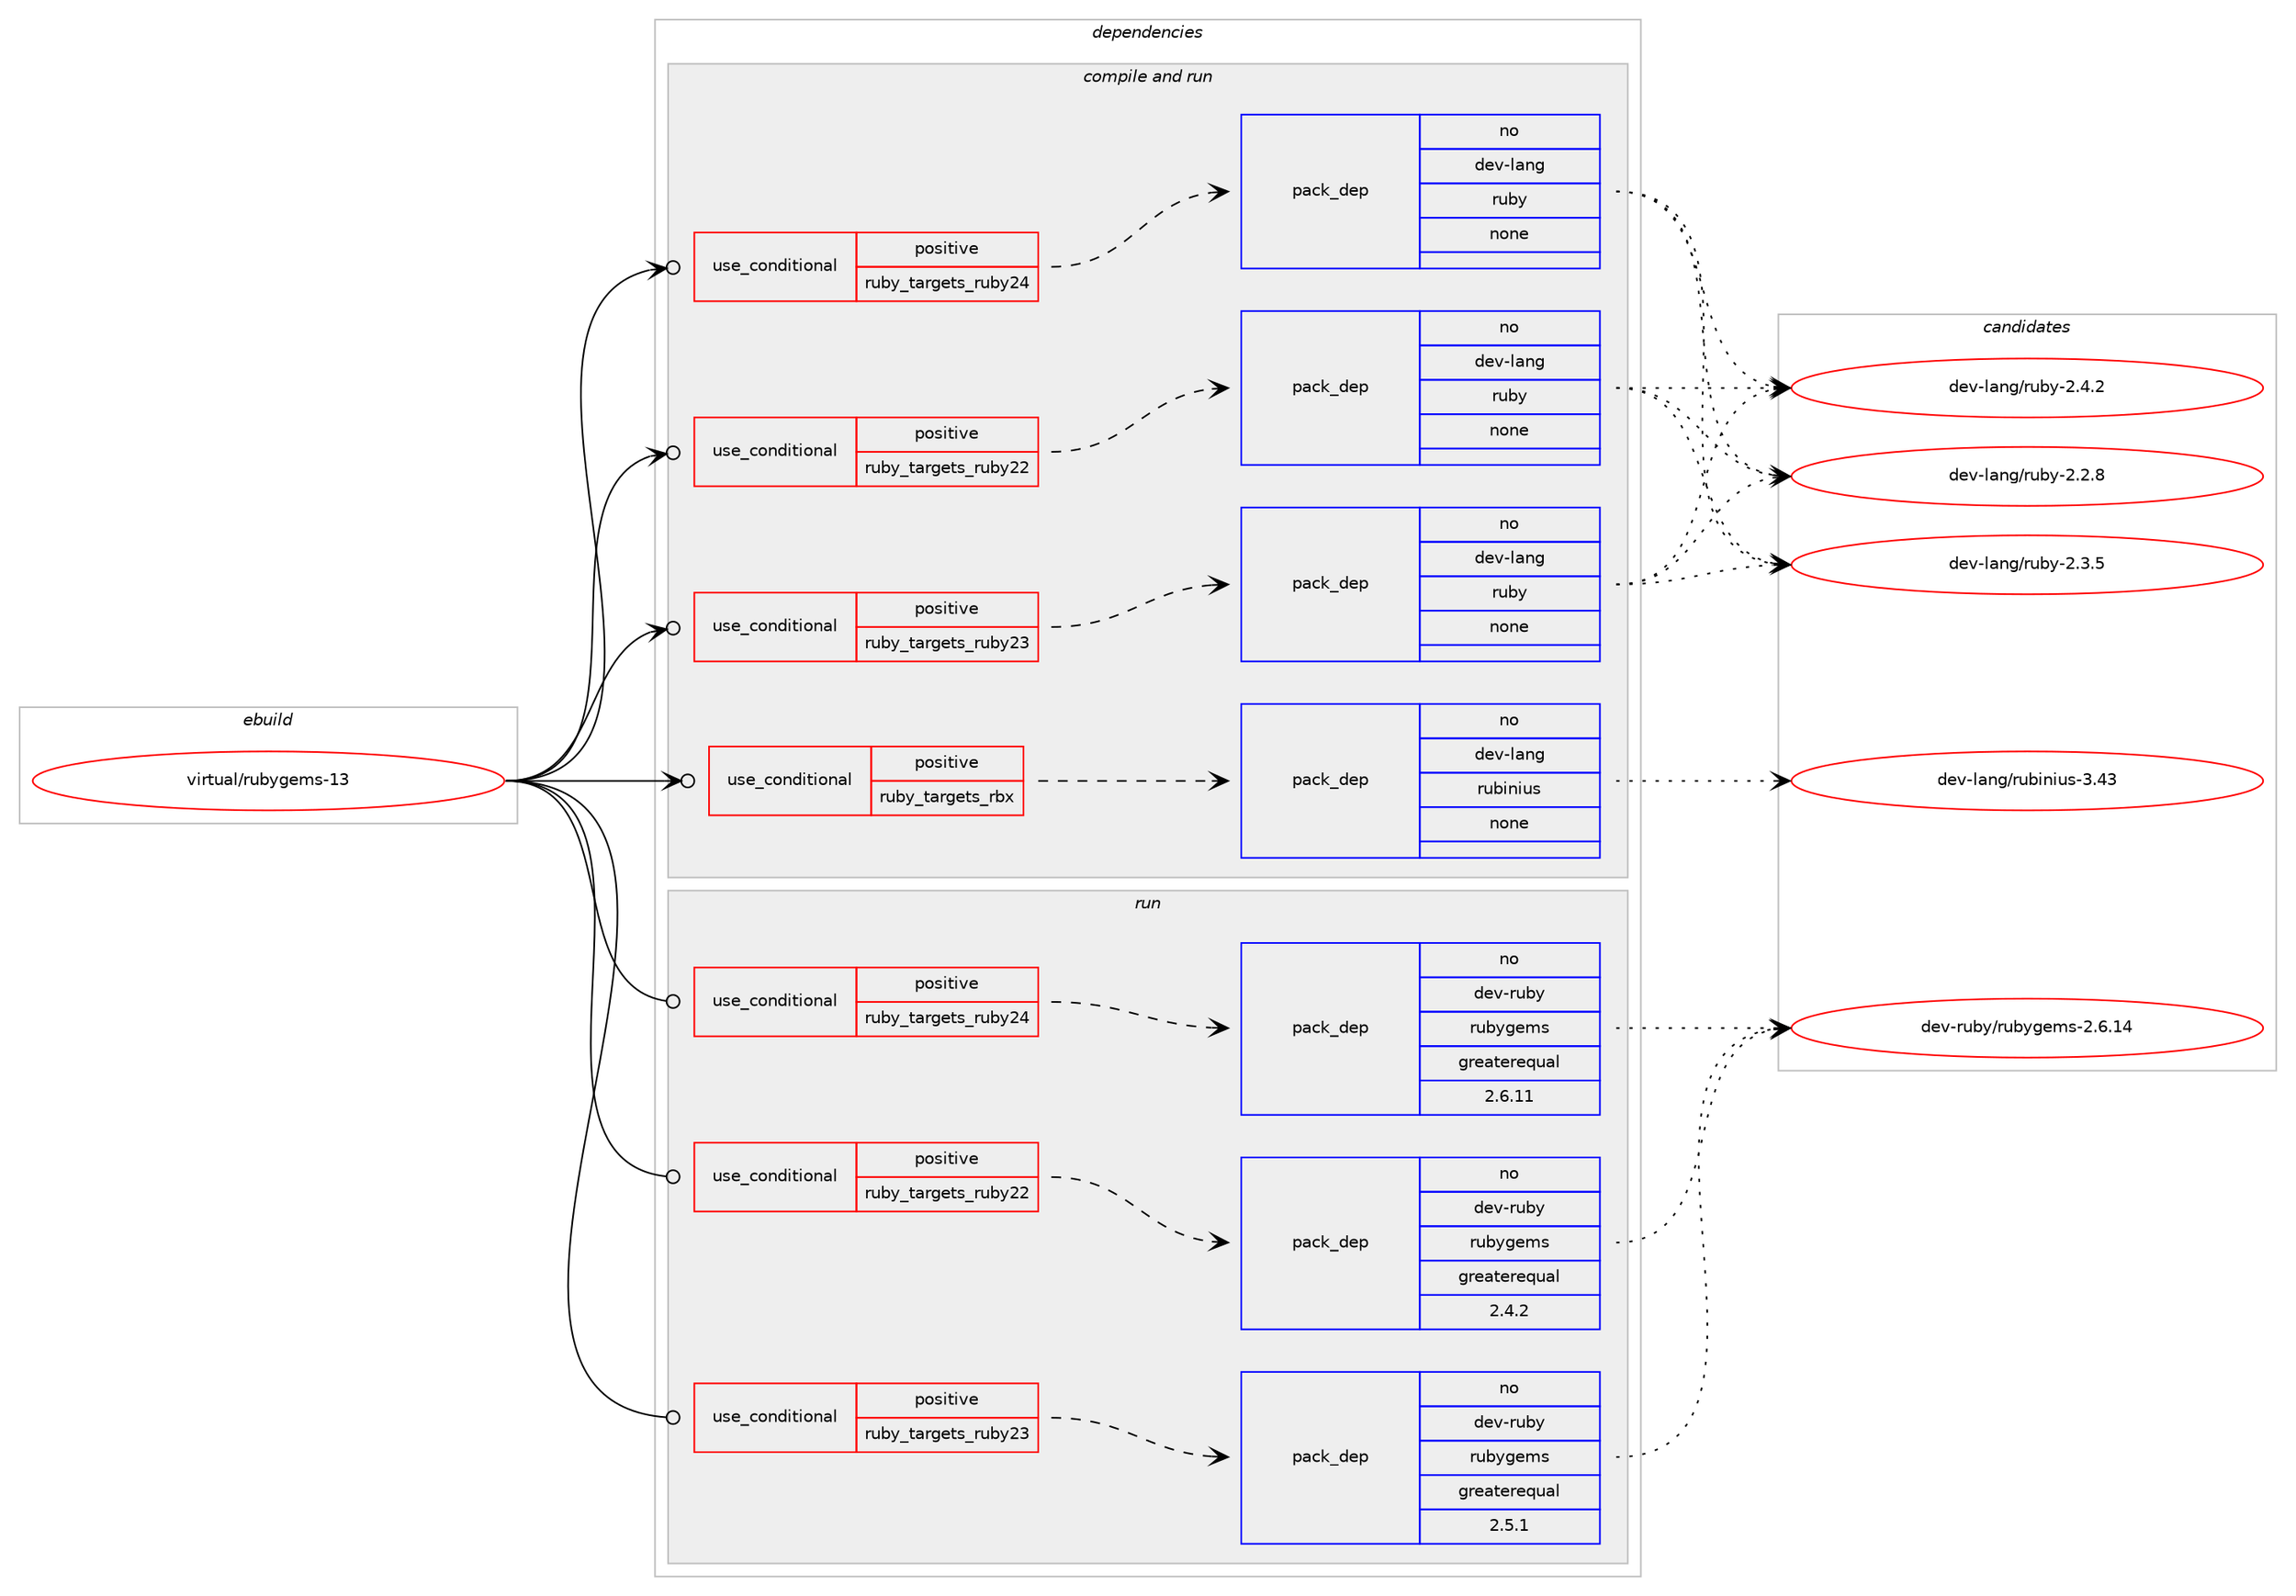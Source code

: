 digraph prolog {

# *************
# Graph options
# *************

newrank=true;
concentrate=true;
compound=true;
graph [rankdir=LR,fontname=Helvetica,fontsize=10,ranksep=1.5];#, ranksep=2.5, nodesep=0.2];
edge  [arrowhead=vee];
node  [fontname=Helvetica,fontsize=10];

# **********
# The ebuild
# **********

subgraph cluster_leftcol {
color=gray;
rank=same;
label=<<i>ebuild</i>>;
id [label="virtual/rubygems-13", color=red, width=4, href="../virtual/rubygems-13.svg"];
}

# ****************
# The dependencies
# ****************

subgraph cluster_midcol {
color=gray;
label=<<i>dependencies</i>>;
subgraph cluster_compile {
fillcolor="#eeeeee";
style=filled;
label=<<i>compile</i>>;
}
subgraph cluster_compileandrun {
fillcolor="#eeeeee";
style=filled;
label=<<i>compile and run</i>>;
subgraph cond119062 {
dependency499228 [label=<<TABLE BORDER="0" CELLBORDER="1" CELLSPACING="0" CELLPADDING="4"><TR><TD ROWSPAN="3" CELLPADDING="10">use_conditional</TD></TR><TR><TD>positive</TD></TR><TR><TD>ruby_targets_rbx</TD></TR></TABLE>>, shape=none, color=red];
subgraph pack371071 {
dependency499229 [label=<<TABLE BORDER="0" CELLBORDER="1" CELLSPACING="0" CELLPADDING="4" WIDTH="220"><TR><TD ROWSPAN="6" CELLPADDING="30">pack_dep</TD></TR><TR><TD WIDTH="110">no</TD></TR><TR><TD>dev-lang</TD></TR><TR><TD>rubinius</TD></TR><TR><TD>none</TD></TR><TR><TD></TD></TR></TABLE>>, shape=none, color=blue];
}
dependency499228:e -> dependency499229:w [weight=20,style="dashed",arrowhead="vee"];
}
id:e -> dependency499228:w [weight=20,style="solid",arrowhead="odotvee"];
subgraph cond119063 {
dependency499230 [label=<<TABLE BORDER="0" CELLBORDER="1" CELLSPACING="0" CELLPADDING="4"><TR><TD ROWSPAN="3" CELLPADDING="10">use_conditional</TD></TR><TR><TD>positive</TD></TR><TR><TD>ruby_targets_ruby22</TD></TR></TABLE>>, shape=none, color=red];
subgraph pack371072 {
dependency499231 [label=<<TABLE BORDER="0" CELLBORDER="1" CELLSPACING="0" CELLPADDING="4" WIDTH="220"><TR><TD ROWSPAN="6" CELLPADDING="30">pack_dep</TD></TR><TR><TD WIDTH="110">no</TD></TR><TR><TD>dev-lang</TD></TR><TR><TD>ruby</TD></TR><TR><TD>none</TD></TR><TR><TD></TD></TR></TABLE>>, shape=none, color=blue];
}
dependency499230:e -> dependency499231:w [weight=20,style="dashed",arrowhead="vee"];
}
id:e -> dependency499230:w [weight=20,style="solid",arrowhead="odotvee"];
subgraph cond119064 {
dependency499232 [label=<<TABLE BORDER="0" CELLBORDER="1" CELLSPACING="0" CELLPADDING="4"><TR><TD ROWSPAN="3" CELLPADDING="10">use_conditional</TD></TR><TR><TD>positive</TD></TR><TR><TD>ruby_targets_ruby23</TD></TR></TABLE>>, shape=none, color=red];
subgraph pack371073 {
dependency499233 [label=<<TABLE BORDER="0" CELLBORDER="1" CELLSPACING="0" CELLPADDING="4" WIDTH="220"><TR><TD ROWSPAN="6" CELLPADDING="30">pack_dep</TD></TR><TR><TD WIDTH="110">no</TD></TR><TR><TD>dev-lang</TD></TR><TR><TD>ruby</TD></TR><TR><TD>none</TD></TR><TR><TD></TD></TR></TABLE>>, shape=none, color=blue];
}
dependency499232:e -> dependency499233:w [weight=20,style="dashed",arrowhead="vee"];
}
id:e -> dependency499232:w [weight=20,style="solid",arrowhead="odotvee"];
subgraph cond119065 {
dependency499234 [label=<<TABLE BORDER="0" CELLBORDER="1" CELLSPACING="0" CELLPADDING="4"><TR><TD ROWSPAN="3" CELLPADDING="10">use_conditional</TD></TR><TR><TD>positive</TD></TR><TR><TD>ruby_targets_ruby24</TD></TR></TABLE>>, shape=none, color=red];
subgraph pack371074 {
dependency499235 [label=<<TABLE BORDER="0" CELLBORDER="1" CELLSPACING="0" CELLPADDING="4" WIDTH="220"><TR><TD ROWSPAN="6" CELLPADDING="30">pack_dep</TD></TR><TR><TD WIDTH="110">no</TD></TR><TR><TD>dev-lang</TD></TR><TR><TD>ruby</TD></TR><TR><TD>none</TD></TR><TR><TD></TD></TR></TABLE>>, shape=none, color=blue];
}
dependency499234:e -> dependency499235:w [weight=20,style="dashed",arrowhead="vee"];
}
id:e -> dependency499234:w [weight=20,style="solid",arrowhead="odotvee"];
}
subgraph cluster_run {
fillcolor="#eeeeee";
style=filled;
label=<<i>run</i>>;
subgraph cond119066 {
dependency499236 [label=<<TABLE BORDER="0" CELLBORDER="1" CELLSPACING="0" CELLPADDING="4"><TR><TD ROWSPAN="3" CELLPADDING="10">use_conditional</TD></TR><TR><TD>positive</TD></TR><TR><TD>ruby_targets_ruby22</TD></TR></TABLE>>, shape=none, color=red];
subgraph pack371075 {
dependency499237 [label=<<TABLE BORDER="0" CELLBORDER="1" CELLSPACING="0" CELLPADDING="4" WIDTH="220"><TR><TD ROWSPAN="6" CELLPADDING="30">pack_dep</TD></TR><TR><TD WIDTH="110">no</TD></TR><TR><TD>dev-ruby</TD></TR><TR><TD>rubygems</TD></TR><TR><TD>greaterequal</TD></TR><TR><TD>2.4.2</TD></TR></TABLE>>, shape=none, color=blue];
}
dependency499236:e -> dependency499237:w [weight=20,style="dashed",arrowhead="vee"];
}
id:e -> dependency499236:w [weight=20,style="solid",arrowhead="odot"];
subgraph cond119067 {
dependency499238 [label=<<TABLE BORDER="0" CELLBORDER="1" CELLSPACING="0" CELLPADDING="4"><TR><TD ROWSPAN="3" CELLPADDING="10">use_conditional</TD></TR><TR><TD>positive</TD></TR><TR><TD>ruby_targets_ruby23</TD></TR></TABLE>>, shape=none, color=red];
subgraph pack371076 {
dependency499239 [label=<<TABLE BORDER="0" CELLBORDER="1" CELLSPACING="0" CELLPADDING="4" WIDTH="220"><TR><TD ROWSPAN="6" CELLPADDING="30">pack_dep</TD></TR><TR><TD WIDTH="110">no</TD></TR><TR><TD>dev-ruby</TD></TR><TR><TD>rubygems</TD></TR><TR><TD>greaterequal</TD></TR><TR><TD>2.5.1</TD></TR></TABLE>>, shape=none, color=blue];
}
dependency499238:e -> dependency499239:w [weight=20,style="dashed",arrowhead="vee"];
}
id:e -> dependency499238:w [weight=20,style="solid",arrowhead="odot"];
subgraph cond119068 {
dependency499240 [label=<<TABLE BORDER="0" CELLBORDER="1" CELLSPACING="0" CELLPADDING="4"><TR><TD ROWSPAN="3" CELLPADDING="10">use_conditional</TD></TR><TR><TD>positive</TD></TR><TR><TD>ruby_targets_ruby24</TD></TR></TABLE>>, shape=none, color=red];
subgraph pack371077 {
dependency499241 [label=<<TABLE BORDER="0" CELLBORDER="1" CELLSPACING="0" CELLPADDING="4" WIDTH="220"><TR><TD ROWSPAN="6" CELLPADDING="30">pack_dep</TD></TR><TR><TD WIDTH="110">no</TD></TR><TR><TD>dev-ruby</TD></TR><TR><TD>rubygems</TD></TR><TR><TD>greaterequal</TD></TR><TR><TD>2.6.11</TD></TR></TABLE>>, shape=none, color=blue];
}
dependency499240:e -> dependency499241:w [weight=20,style="dashed",arrowhead="vee"];
}
id:e -> dependency499240:w [weight=20,style="solid",arrowhead="odot"];
}
}

# **************
# The candidates
# **************

subgraph cluster_choices {
rank=same;
color=gray;
label=<<i>candidates</i>>;

subgraph choice371071 {
color=black;
nodesep=1;
choice100101118451089711010347114117981051101051171154551465251 [label="dev-lang/rubinius-3.43", color=red, width=4,href="../dev-lang/rubinius-3.43.svg"];
dependency499229:e -> choice100101118451089711010347114117981051101051171154551465251:w [style=dotted,weight="100"];
}
subgraph choice371072 {
color=black;
nodesep=1;
choice10010111845108971101034711411798121455046504656 [label="dev-lang/ruby-2.2.8", color=red, width=4,href="../dev-lang/ruby-2.2.8.svg"];
choice10010111845108971101034711411798121455046514653 [label="dev-lang/ruby-2.3.5", color=red, width=4,href="../dev-lang/ruby-2.3.5.svg"];
choice10010111845108971101034711411798121455046524650 [label="dev-lang/ruby-2.4.2", color=red, width=4,href="../dev-lang/ruby-2.4.2.svg"];
dependency499231:e -> choice10010111845108971101034711411798121455046504656:w [style=dotted,weight="100"];
dependency499231:e -> choice10010111845108971101034711411798121455046514653:w [style=dotted,weight="100"];
dependency499231:e -> choice10010111845108971101034711411798121455046524650:w [style=dotted,weight="100"];
}
subgraph choice371073 {
color=black;
nodesep=1;
choice10010111845108971101034711411798121455046504656 [label="dev-lang/ruby-2.2.8", color=red, width=4,href="../dev-lang/ruby-2.2.8.svg"];
choice10010111845108971101034711411798121455046514653 [label="dev-lang/ruby-2.3.5", color=red, width=4,href="../dev-lang/ruby-2.3.5.svg"];
choice10010111845108971101034711411798121455046524650 [label="dev-lang/ruby-2.4.2", color=red, width=4,href="../dev-lang/ruby-2.4.2.svg"];
dependency499233:e -> choice10010111845108971101034711411798121455046504656:w [style=dotted,weight="100"];
dependency499233:e -> choice10010111845108971101034711411798121455046514653:w [style=dotted,weight="100"];
dependency499233:e -> choice10010111845108971101034711411798121455046524650:w [style=dotted,weight="100"];
}
subgraph choice371074 {
color=black;
nodesep=1;
choice10010111845108971101034711411798121455046504656 [label="dev-lang/ruby-2.2.8", color=red, width=4,href="../dev-lang/ruby-2.2.8.svg"];
choice10010111845108971101034711411798121455046514653 [label="dev-lang/ruby-2.3.5", color=red, width=4,href="../dev-lang/ruby-2.3.5.svg"];
choice10010111845108971101034711411798121455046524650 [label="dev-lang/ruby-2.4.2", color=red, width=4,href="../dev-lang/ruby-2.4.2.svg"];
dependency499235:e -> choice10010111845108971101034711411798121455046504656:w [style=dotted,weight="100"];
dependency499235:e -> choice10010111845108971101034711411798121455046514653:w [style=dotted,weight="100"];
dependency499235:e -> choice10010111845108971101034711411798121455046524650:w [style=dotted,weight="100"];
}
subgraph choice371075 {
color=black;
nodesep=1;
choice1001011184511411798121471141179812110310110911545504654464952 [label="dev-ruby/rubygems-2.6.14", color=red, width=4,href="../dev-ruby/rubygems-2.6.14.svg"];
dependency499237:e -> choice1001011184511411798121471141179812110310110911545504654464952:w [style=dotted,weight="100"];
}
subgraph choice371076 {
color=black;
nodesep=1;
choice1001011184511411798121471141179812110310110911545504654464952 [label="dev-ruby/rubygems-2.6.14", color=red, width=4,href="../dev-ruby/rubygems-2.6.14.svg"];
dependency499239:e -> choice1001011184511411798121471141179812110310110911545504654464952:w [style=dotted,weight="100"];
}
subgraph choice371077 {
color=black;
nodesep=1;
choice1001011184511411798121471141179812110310110911545504654464952 [label="dev-ruby/rubygems-2.6.14", color=red, width=4,href="../dev-ruby/rubygems-2.6.14.svg"];
dependency499241:e -> choice1001011184511411798121471141179812110310110911545504654464952:w [style=dotted,weight="100"];
}
}

}
